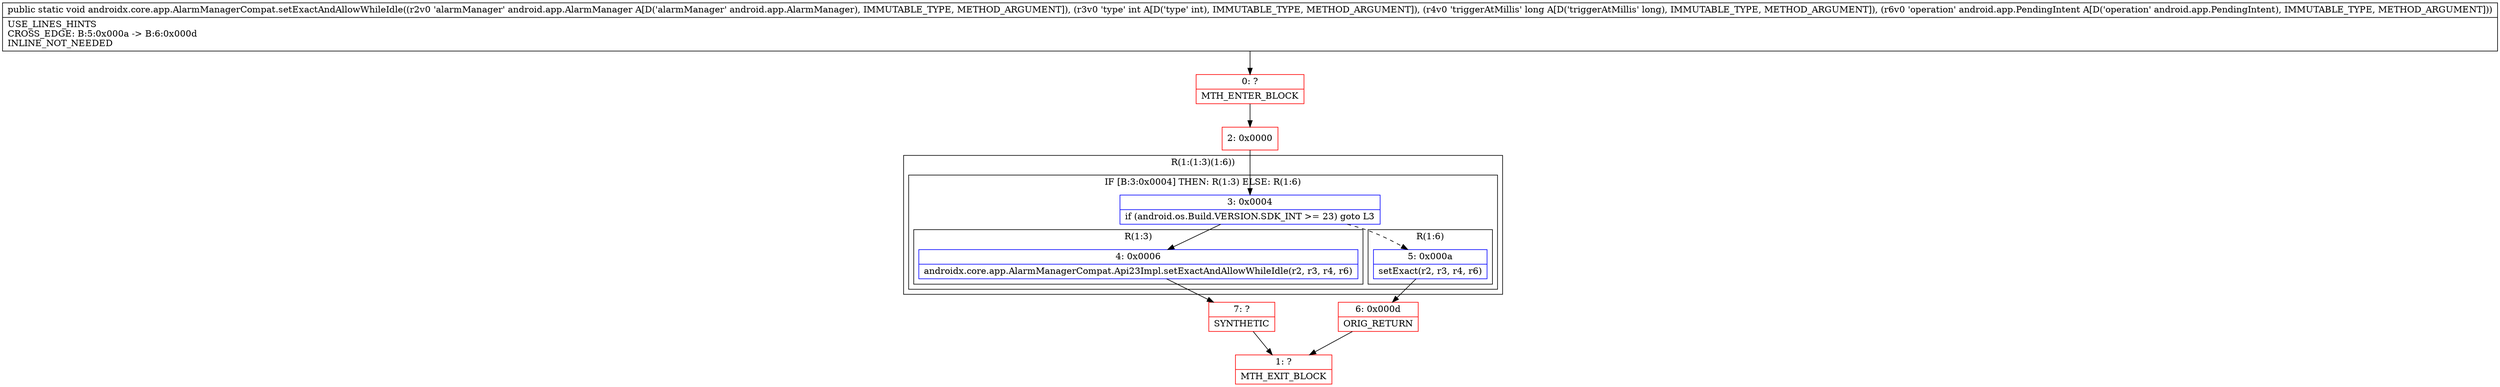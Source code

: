 digraph "CFG forandroidx.core.app.AlarmManagerCompat.setExactAndAllowWhileIdle(Landroid\/app\/AlarmManager;IJLandroid\/app\/PendingIntent;)V" {
subgraph cluster_Region_1315676506 {
label = "R(1:(1:3)(1:6))";
node [shape=record,color=blue];
subgraph cluster_IfRegion_1018890988 {
label = "IF [B:3:0x0004] THEN: R(1:3) ELSE: R(1:6)";
node [shape=record,color=blue];
Node_3 [shape=record,label="{3\:\ 0x0004|if (android.os.Build.VERSION.SDK_INT \>= 23) goto L3\l}"];
subgraph cluster_Region_178532229 {
label = "R(1:3)";
node [shape=record,color=blue];
Node_4 [shape=record,label="{4\:\ 0x0006|androidx.core.app.AlarmManagerCompat.Api23Impl.setExactAndAllowWhileIdle(r2, r3, r4, r6)\l}"];
}
subgraph cluster_Region_1575071572 {
label = "R(1:6)";
node [shape=record,color=blue];
Node_5 [shape=record,label="{5\:\ 0x000a|setExact(r2, r3, r4, r6)\l}"];
}
}
}
Node_0 [shape=record,color=red,label="{0\:\ ?|MTH_ENTER_BLOCK\l}"];
Node_2 [shape=record,color=red,label="{2\:\ 0x0000}"];
Node_7 [shape=record,color=red,label="{7\:\ ?|SYNTHETIC\l}"];
Node_1 [shape=record,color=red,label="{1\:\ ?|MTH_EXIT_BLOCK\l}"];
Node_6 [shape=record,color=red,label="{6\:\ 0x000d|ORIG_RETURN\l}"];
MethodNode[shape=record,label="{public static void androidx.core.app.AlarmManagerCompat.setExactAndAllowWhileIdle((r2v0 'alarmManager' android.app.AlarmManager A[D('alarmManager' android.app.AlarmManager), IMMUTABLE_TYPE, METHOD_ARGUMENT]), (r3v0 'type' int A[D('type' int), IMMUTABLE_TYPE, METHOD_ARGUMENT]), (r4v0 'triggerAtMillis' long A[D('triggerAtMillis' long), IMMUTABLE_TYPE, METHOD_ARGUMENT]), (r6v0 'operation' android.app.PendingIntent A[D('operation' android.app.PendingIntent), IMMUTABLE_TYPE, METHOD_ARGUMENT]))  | USE_LINES_HINTS\lCROSS_EDGE: B:5:0x000a \-\> B:6:0x000d\lINLINE_NOT_NEEDED\l}"];
MethodNode -> Node_0;Node_3 -> Node_4;
Node_3 -> Node_5[style=dashed];
Node_4 -> Node_7;
Node_5 -> Node_6;
Node_0 -> Node_2;
Node_2 -> Node_3;
Node_7 -> Node_1;
Node_6 -> Node_1;
}

